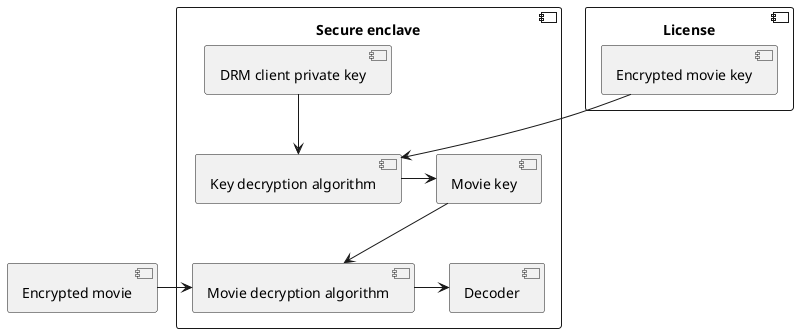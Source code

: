 @startuml

component "Secure enclave" {
    [DRM client private key] as private_key
    [Movie key] as movie_key
    [Decoder] as decoder
    [Movie decryption algorithm] as aes
    [Key decryption algorithm] as asymmetric
}

component "License" {
    [Encrypted movie key] as movie_key_encrypted
}

[Encrypted movie] as movie

movie -> aes
aes -> decoder

movie_key --> aes

movie_key_encrypted --> asymmetric
private_key --> asymmetric
asymmetric -> movie_key

@enduml